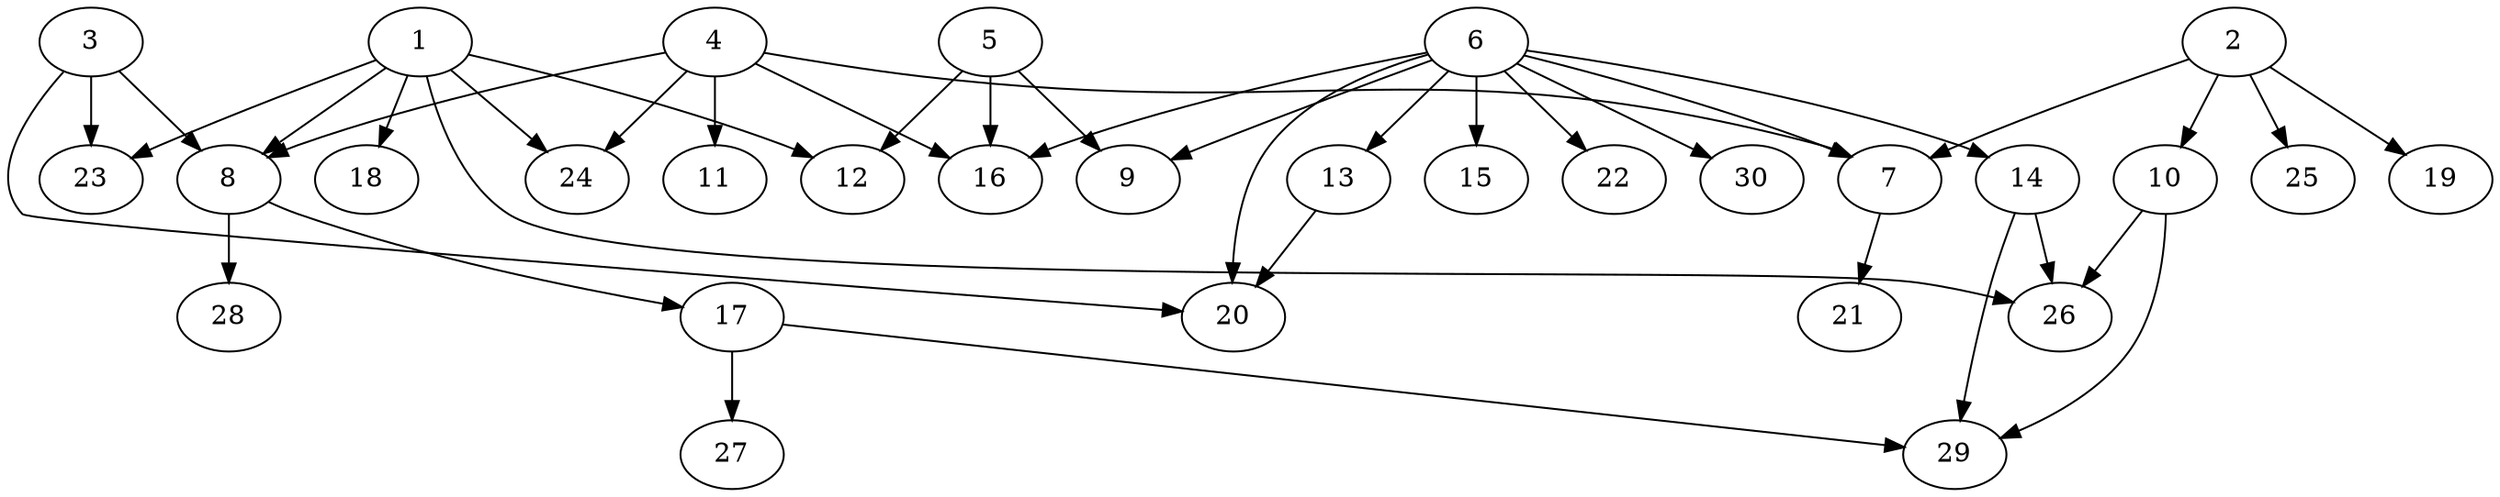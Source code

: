 // DAG automatically generated by daggen at Wed Apr 12 12:23:16 2017
// ./daggen --dot -n 30 --jump=5 --fat=0.6 --regularity=0.2 --density=0.4 
digraph G {
  1 [size="66432116504", alpha="0.05"]
  1 -> 8 [size ="75497472"]
  1 -> 12 [size ="75497472"]
  1 -> 18 [size ="75497472"]
  1 -> 23 [size ="75497472"]
  1 -> 24 [size ="75497472"]
  1 -> 26 [size ="75497472"]
  2 [size="368293445632", alpha="0.18"]
  2 -> 7 [size ="411041792"]
  2 -> 10 [size ="411041792"]
  2 -> 19 [size ="411041792"]
  2 -> 25 [size ="411041792"]
  3 [size="28991029248", alpha="0.15"]
  3 -> 8 [size ="75497472"]
  3 -> 20 [size ="75497472"]
  3 -> 23 [size ="75497472"]
  4 [size="1073741824000", alpha="0.16"]
  4 -> 7 [size ="838860800"]
  4 -> 8 [size ="838860800"]
  4 -> 11 [size ="838860800"]
  4 -> 16 [size ="838860800"]
  4 -> 24 [size ="838860800"]
  5 [size="19939734705", alpha="0.00"]
  5 -> 9 [size ="33554432"]
  5 -> 12 [size ="33554432"]
  5 -> 16 [size ="33554432"]
  6 [size="736802607008", alpha="0.11"]
  6 -> 7 [size ="536870912"]
  6 -> 9 [size ="536870912"]
  6 -> 13 [size ="536870912"]
  6 -> 14 [size ="536870912"]
  6 -> 15 [size ="536870912"]
  6 -> 16 [size ="536870912"]
  6 -> 20 [size ="536870912"]
  6 -> 22 [size ="536870912"]
  6 -> 30 [size ="536870912"]
  7 [size="7214101374", alpha="0.01"]
  7 -> 21 [size ="536870912"]
  8 [size="44197205520", alpha="0.04"]
  8 -> 17 [size ="33554432"]
  8 -> 28 [size ="33554432"]
  9 [size="219989381803", alpha="0.01"]
  10 [size="8326682508", alpha="0.17"]
  10 -> 26 [size ="536870912"]
  10 -> 29 [size ="536870912"]
  11 [size="549755813888", alpha="0.13"]
  12 [size="79465835944", alpha="0.02"]
  13 [size="770503604", alpha="0.14"]
  13 -> 20 [size ="33554432"]
  14 [size="8589934592", alpha="0.15"]
  14 -> 26 [size ="33554432"]
  14 -> 29 [size ="33554432"]
  15 [size="14128176489", alpha="0.19"]
  16 [size="28991029248", alpha="0.12"]
  17 [size="9028162425", alpha="0.02"]
  17 -> 27 [size ="209715200"]
  17 -> 29 [size ="209715200"]
  18 [size="615272484840", alpha="0.10"]
  19 [size="28819202357", alpha="0.18"]
  20 [size="68719476736", alpha="0.06"]
  21 [size="280043086210", alpha="0.18"]
  22 [size="1073741824000", alpha="0.16"]
  23 [size="177531591893", alpha="0.12"]
  24 [size="18126315627", alpha="0.19"]
  25 [size="17506876734", alpha="0.06"]
  26 [size="80534587876", alpha="0.06"]
  27 [size="368293445632", alpha="0.19"]
  28 [size="6027922989", alpha="0.06"]
  29 [size="134217728000", alpha="0.05"]
  30 [size="11492182605", alpha="0.17"]
}
